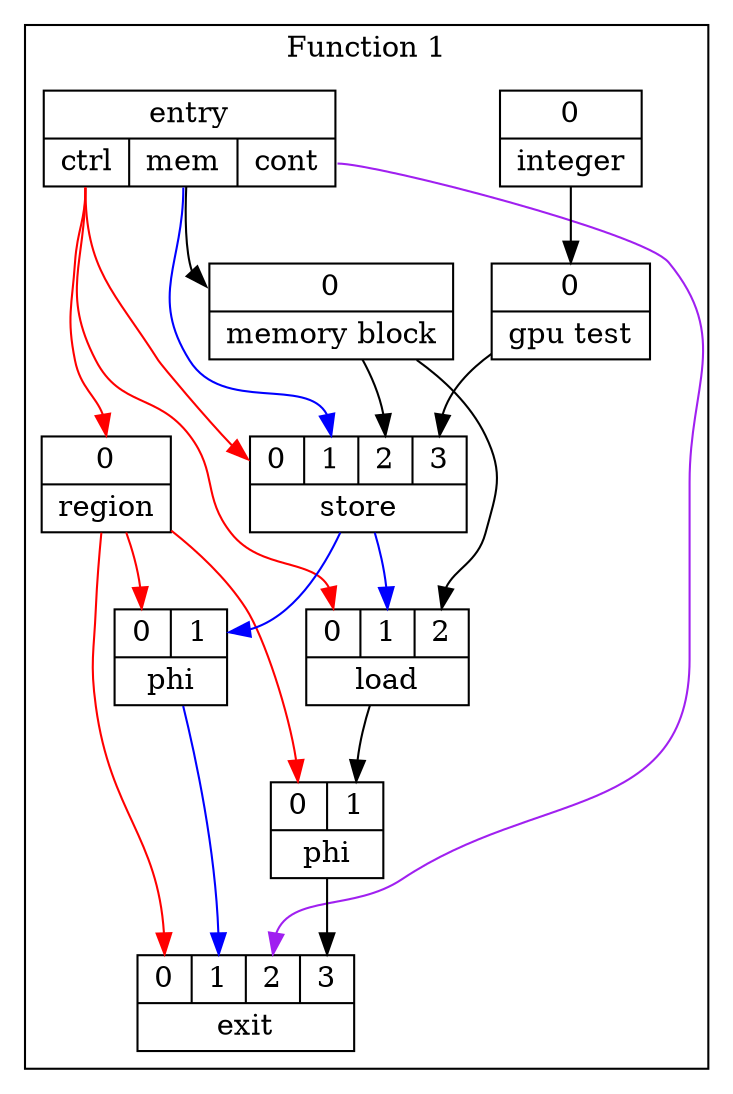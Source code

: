 digraph {
  node [style=filled, fillcolor=white]
  subgraph cluster_func1{
    label="Function 1"
    n2640000865137 [ordering=in, shape=record, tooltip="n11", label="{{<i0> 0|<i1> 1|<i2> 2|<i3> 3}|exit}"]
    n2640000864992 -> n2640000865137:i0 [color=red, edgetooltip="n9 -> n11"];
    n2640000864992 [ordering=in, shape=record, tooltip="n9", label="{{<i0> 0}|region}"]
    n2640000864352:p0 -> n2640000864992:i0 [weight=2., color=red, edgetooltip="PROJECTION n0 -> p1 -> n9"];
    n2640000865064 -> n2640000865137:i1 [color=blue, edgetooltip="n10 -> n11"];
    n2640000865064 [ordering=in, shape=record, tooltip="n10", label="{{<i0> 0|<i1> 1}|phi}"]
    n2640000864992 -> n2640000865064:i0 [color=red, edgetooltip="n9 -> n10"];
    n2640000864822 -> n2640000865064:i1 [color=blue, edgetooltip="n7 -> n10"];
    n2640000864822 [ordering=in, shape=record, tooltip="n7", label="{{<i0> 0|<i1> 1|<i2> 2|<i3> 3}|store}"]
    n2640000864352:p0 -> n2640000864822:i0 [weight=2., color=red, edgetooltip="PROJECTION n0 -> p1 -> n7"];
    n2640000864352:p1 -> n2640000864822:i1 [weight=2., color=blue, edgetooltip="PROJECTION n0 -> p2 -> n7"];
    n2640000864619 -> n2640000864822:i2 [color=black, edgetooltip="n4 -> n7"];
    n2640000864619 [ordering=in, shape=record, tooltip="n4", label="{{<i0> 0}|memory block}"]
    n2640000864352 -> n2640000864619:i0 [color=black, edgetooltip="n0 -> n4"];
    n2640000864352 [ordering=in, shape=record, tooltip="n0", label="{entry|{<p0> ctrl|<p1> mem|<p2> cont}}"]
    n2640000864757 -> n2640000864822:i3 [color=black, edgetooltip="n6 -> n7"];
    n2640000864757 [ordering=in, shape=record, tooltip="n6", label="{{<i0> 0}|gpu test}"]
    n2640000864685 -> n2640000864757:i0 [color=black, edgetooltip="n5 -> n6"];
    n2640000864685 [ordering=in, shape=record, tooltip="n5", label="{{<i0> 0}|integer}"]
    n2640000864352:p2 -> n2640000865137:i2 [weight=2., color=purple, edgetooltip="PROJECTION n0 -> p3 -> n11"];
    n2640000865226 -> n2640000865137:i3 [color=black, edgetooltip="n12 -> n11"];
    n2640000865226 [ordering=in, shape=record, tooltip="n12", label="{{<i0> 0|<i1> 1}|phi}"]
    n2640000864992 -> n2640000865226:i0 [color=red, edgetooltip="n9 -> n12"];
    n2640000864911 -> n2640000865226:i1 [color=black, edgetooltip="n8 -> n12"];
    n2640000864911 [ordering=in, shape=record, tooltip="n8", label="{{<i0> 0|<i1> 1|<i2> 2}|load}"]
    n2640000864352:p0 -> n2640000864911:i0 [weight=2., color=red, edgetooltip="PROJECTION n0 -> p1 -> n8"];
    n2640000864822 -> n2640000864911:i1 [color=blue, edgetooltip="n7 -> n8"];
    n2640000864619 -> n2640000864911:i2 [color=black, edgetooltip="n4 -> n8"];
  }
}

